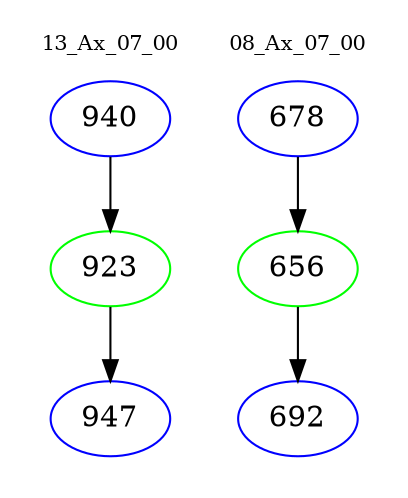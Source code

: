 digraph{
subgraph cluster_0 {
color = white
label = "13_Ax_07_00";
fontsize=10;
T0_940 [label="940", color="blue"]
T0_940 -> T0_923 [color="black"]
T0_923 [label="923", color="green"]
T0_923 -> T0_947 [color="black"]
T0_947 [label="947", color="blue"]
}
subgraph cluster_1 {
color = white
label = "08_Ax_07_00";
fontsize=10;
T1_678 [label="678", color="blue"]
T1_678 -> T1_656 [color="black"]
T1_656 [label="656", color="green"]
T1_656 -> T1_692 [color="black"]
T1_692 [label="692", color="blue"]
}
}
